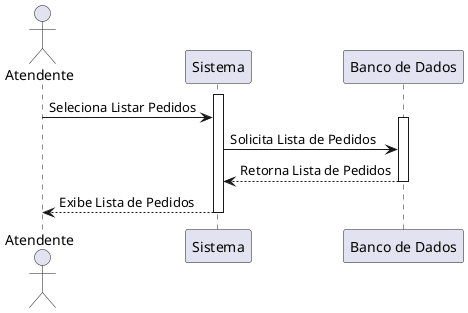 
@startuml DSS - Listar Pedidos

    actor Atendente
    participant "Sistema" as Sys
    participant "Banco de Dados" as DB
    
    '1° Atendente Solicita Lista de Pedidos
    activate Sys
    Atendente -> Sys: Seleciona Listar Pedidos
    activate DB
    Sys -> DB: Solicita Lista de Pedidos
    DB --> Sys: Retorna Lista de Pedidos
    deactivate DB
    Sys --> Atendente: Exibe Lista de Pedidos
    deactivate Sys

@enduml